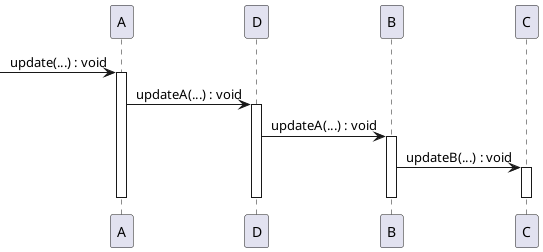 @startuml ex_cfd_before_seq
skinparam SequenceMessageAlignment center

-> A : update(...) : void
activate A
A -> D : updateA(...) : void
activate D
D -> B : updateA(...) : void
activate B
B -> C : updateB(...) : void
activate C
deactivate C

deactivate B
deactivate D
deactivate A


@enduml